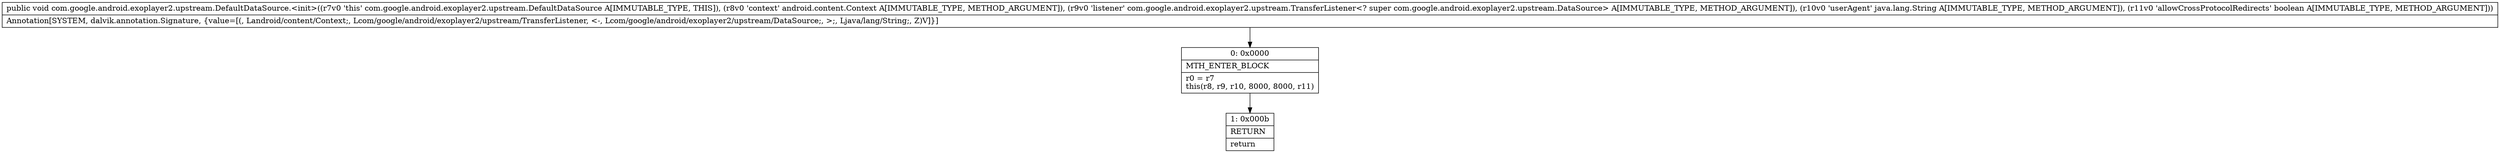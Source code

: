 digraph "CFG forcom.google.android.exoplayer2.upstream.DefaultDataSource.\<init\>(Landroid\/content\/Context;Lcom\/google\/android\/exoplayer2\/upstream\/TransferListener;Ljava\/lang\/String;Z)V" {
Node_0 [shape=record,label="{0\:\ 0x0000|MTH_ENTER_BLOCK\l|r0 = r7\lthis(r8, r9, r10, 8000, 8000, r11)\l}"];
Node_1 [shape=record,label="{1\:\ 0x000b|RETURN\l|return\l}"];
MethodNode[shape=record,label="{public void com.google.android.exoplayer2.upstream.DefaultDataSource.\<init\>((r7v0 'this' com.google.android.exoplayer2.upstream.DefaultDataSource A[IMMUTABLE_TYPE, THIS]), (r8v0 'context' android.content.Context A[IMMUTABLE_TYPE, METHOD_ARGUMENT]), (r9v0 'listener' com.google.android.exoplayer2.upstream.TransferListener\<? super com.google.android.exoplayer2.upstream.DataSource\> A[IMMUTABLE_TYPE, METHOD_ARGUMENT]), (r10v0 'userAgent' java.lang.String A[IMMUTABLE_TYPE, METHOD_ARGUMENT]), (r11v0 'allowCrossProtocolRedirects' boolean A[IMMUTABLE_TYPE, METHOD_ARGUMENT]))  | Annotation[SYSTEM, dalvik.annotation.Signature, \{value=[(, Landroid\/content\/Context;, Lcom\/google\/android\/exoplayer2\/upstream\/TransferListener, \<\-, Lcom\/google\/android\/exoplayer2\/upstream\/DataSource;, \>;, Ljava\/lang\/String;, Z)V]\}]\l}"];
MethodNode -> Node_0;
Node_0 -> Node_1;
}

